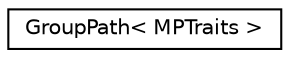 digraph "Graphical Class Hierarchy"
{
 // LATEX_PDF_SIZE
  edge [fontname="Helvetica",fontsize="10",labelfontname="Helvetica",labelfontsize="10"];
  node [fontname="Helvetica",fontsize="10",shape=record];
  rankdir="LR";
  Node0 [label="GroupPath\< MPTraits \>",height=0.2,width=0.4,color="black", fillcolor="white", style="filled",URL="$classGroupPath.html",tooltip=" "];
}
